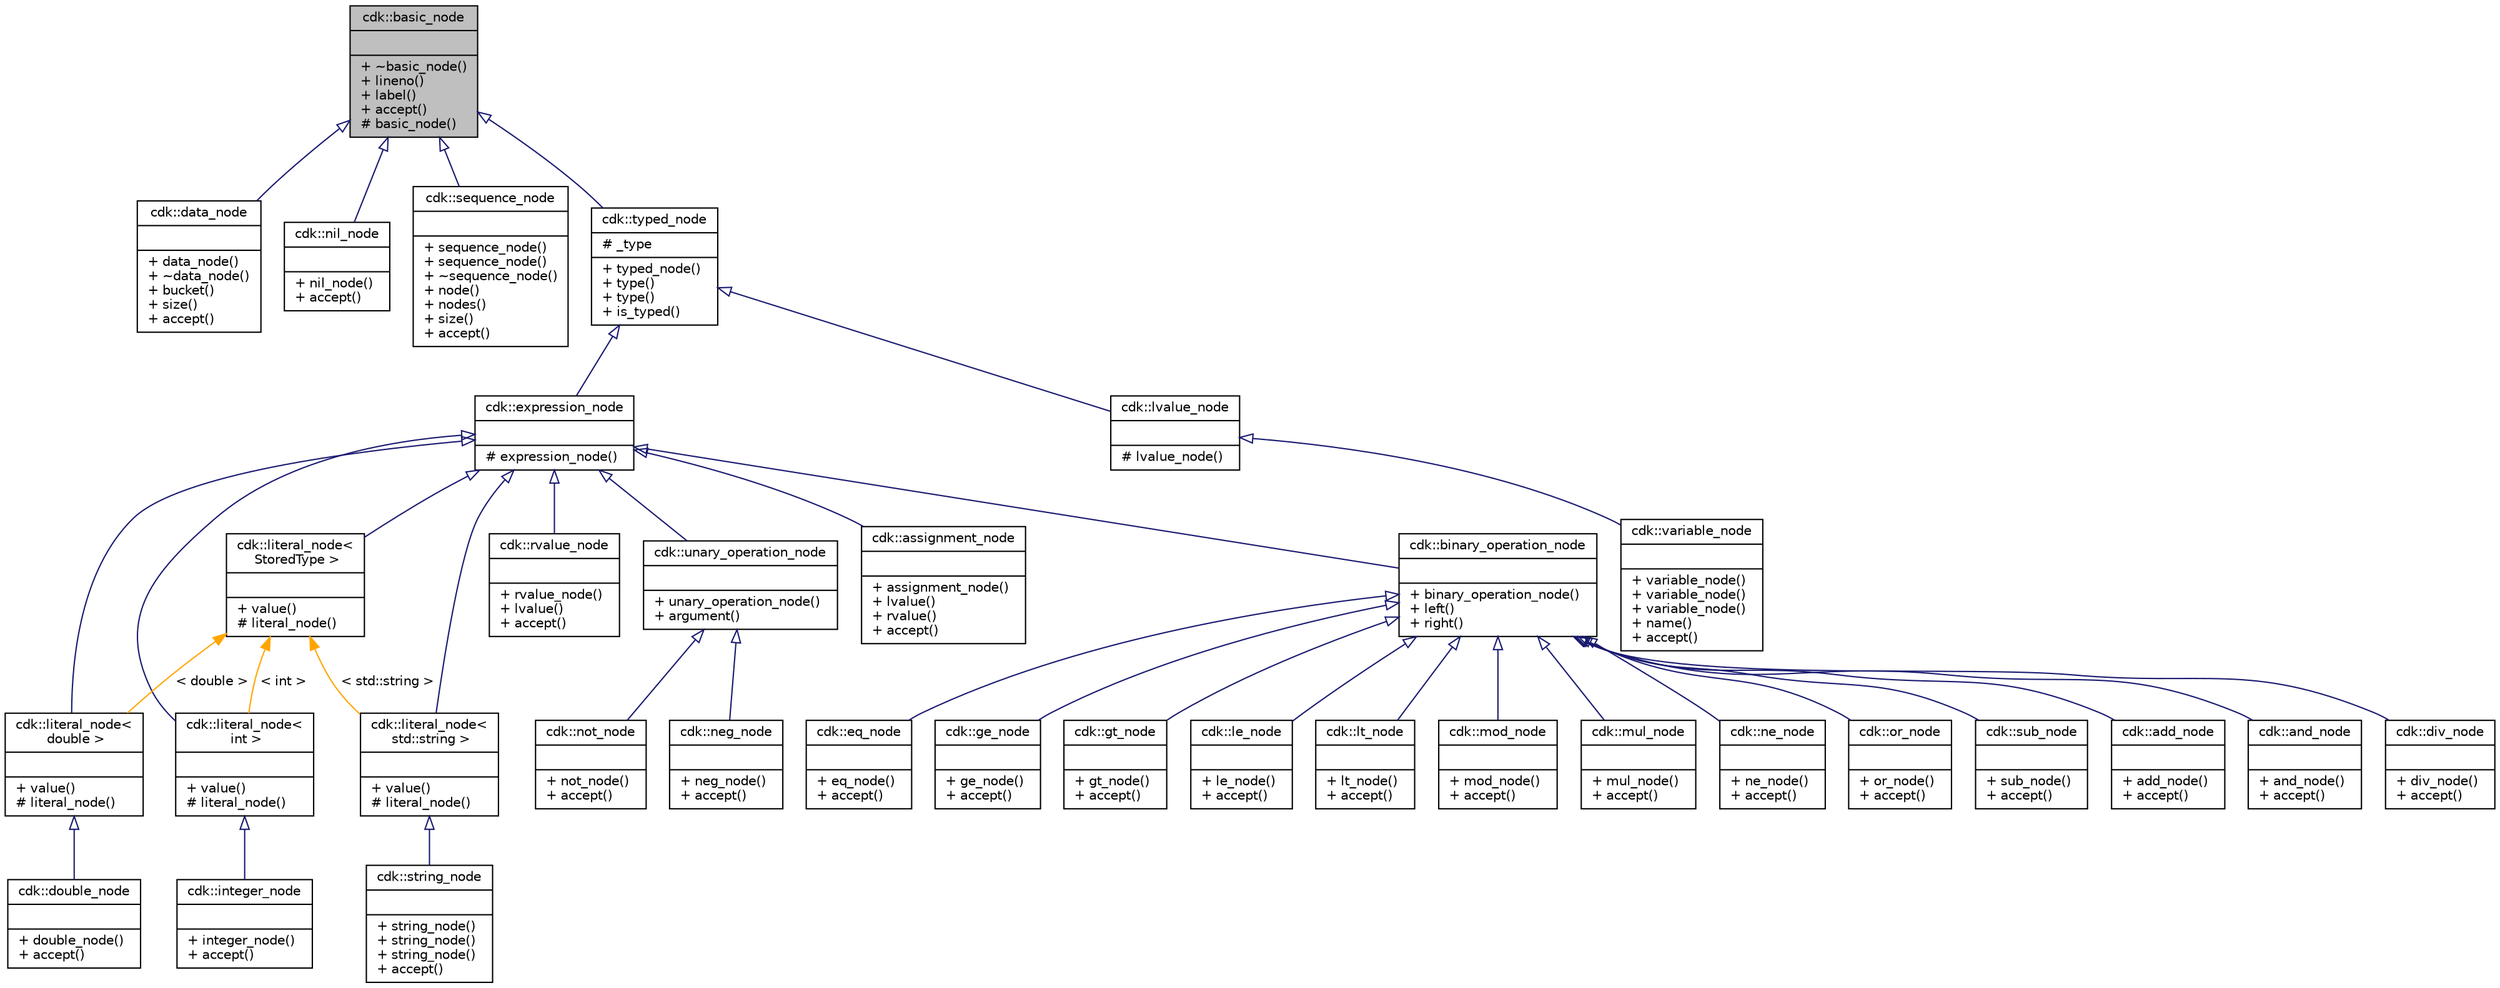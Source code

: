 digraph "cdk::basic_node"
{
 // LATEX_PDF_SIZE
  edge [fontname="Helvetica",fontsize="10",labelfontname="Helvetica",labelfontsize="10"];
  node [fontname="Helvetica",fontsize="10",shape=record];
  Node1 [label="{cdk::basic_node\n||+ ~basic_node()\l+ lineno()\l+ label()\l+ accept()\l# basic_node()\l}",height=0.2,width=0.4,color="black", fillcolor="grey75", style="filled", fontcolor="black",tooltip=" "];
  Node1 -> Node2 [dir="back",color="midnightblue",fontsize="10",style="solid",arrowtail="onormal",fontname="Helvetica"];
  Node2 [label="{cdk::data_node\n||+ data_node()\l+ ~data_node()\l+ bucket()\l+ size()\l+ accept()\l}",height=0.2,width=0.4,color="black", fillcolor="white", style="filled",URL="$classcdk_1_1data__node.html",tooltip=" "];
  Node1 -> Node3 [dir="back",color="midnightblue",fontsize="10",style="solid",arrowtail="onormal",fontname="Helvetica"];
  Node3 [label="{cdk::nil_node\n||+ nil_node()\l+ accept()\l}",height=0.2,width=0.4,color="black", fillcolor="white", style="filled",URL="$classcdk_1_1nil__node.html",tooltip=" "];
  Node1 -> Node4 [dir="back",color="midnightblue",fontsize="10",style="solid",arrowtail="onormal",fontname="Helvetica"];
  Node4 [label="{cdk::sequence_node\n||+ sequence_node()\l+ sequence_node()\l+ ~sequence_node()\l+ node()\l+ nodes()\l+ size()\l+ accept()\l}",height=0.2,width=0.4,color="black", fillcolor="white", style="filled",URL="$classcdk_1_1sequence__node.html",tooltip=" "];
  Node1 -> Node5 [dir="back",color="midnightblue",fontsize="10",style="solid",arrowtail="onormal",fontname="Helvetica"];
  Node5 [label="{cdk::typed_node\n|# _type\l|+ typed_node()\l+ type()\l+ type()\l+ is_typed()\l}",height=0.2,width=0.4,color="black", fillcolor="white", style="filled",URL="$classcdk_1_1typed__node.html",tooltip=" "];
  Node5 -> Node6 [dir="back",color="midnightblue",fontsize="10",style="solid",arrowtail="onormal",fontname="Helvetica"];
  Node6 [label="{cdk::expression_node\n||# expression_node()\l}",height=0.2,width=0.4,color="black", fillcolor="white", style="filled",URL="$classcdk_1_1expression__node.html",tooltip=" "];
  Node6 -> Node7 [dir="back",color="midnightblue",fontsize="10",style="solid",arrowtail="onormal",fontname="Helvetica"];
  Node7 [label="{cdk::assignment_node\n||+ assignment_node()\l+ lvalue()\l+ rvalue()\l+ accept()\l}",height=0.2,width=0.4,color="black", fillcolor="white", style="filled",URL="$classcdk_1_1assignment__node.html",tooltip=" "];
  Node6 -> Node8 [dir="back",color="midnightblue",fontsize="10",style="solid",arrowtail="onormal",fontname="Helvetica"];
  Node8 [label="{cdk::binary_operation_node\n||+ binary_operation_node()\l+ left()\l+ right()\l}",height=0.2,width=0.4,color="black", fillcolor="white", style="filled",URL="$classcdk_1_1binary__operation__node.html",tooltip=" "];
  Node8 -> Node9 [dir="back",color="midnightblue",fontsize="10",style="solid",arrowtail="onormal",fontname="Helvetica"];
  Node9 [label="{cdk::add_node\n||+ add_node()\l+ accept()\l}",height=0.2,width=0.4,color="black", fillcolor="white", style="filled",URL="$classcdk_1_1add__node.html",tooltip=" "];
  Node8 -> Node10 [dir="back",color="midnightblue",fontsize="10",style="solid",arrowtail="onormal",fontname="Helvetica"];
  Node10 [label="{cdk::and_node\n||+ and_node()\l+ accept()\l}",height=0.2,width=0.4,color="black", fillcolor="white", style="filled",URL="$classcdk_1_1and__node.html",tooltip=" "];
  Node8 -> Node11 [dir="back",color="midnightblue",fontsize="10",style="solid",arrowtail="onormal",fontname="Helvetica"];
  Node11 [label="{cdk::div_node\n||+ div_node()\l+ accept()\l}",height=0.2,width=0.4,color="black", fillcolor="white", style="filled",URL="$classcdk_1_1div__node.html",tooltip=" "];
  Node8 -> Node12 [dir="back",color="midnightblue",fontsize="10",style="solid",arrowtail="onormal",fontname="Helvetica"];
  Node12 [label="{cdk::eq_node\n||+ eq_node()\l+ accept()\l}",height=0.2,width=0.4,color="black", fillcolor="white", style="filled",URL="$classcdk_1_1eq__node.html",tooltip=" "];
  Node8 -> Node13 [dir="back",color="midnightblue",fontsize="10",style="solid",arrowtail="onormal",fontname="Helvetica"];
  Node13 [label="{cdk::ge_node\n||+ ge_node()\l+ accept()\l}",height=0.2,width=0.4,color="black", fillcolor="white", style="filled",URL="$classcdk_1_1ge__node.html",tooltip=" "];
  Node8 -> Node14 [dir="back",color="midnightblue",fontsize="10",style="solid",arrowtail="onormal",fontname="Helvetica"];
  Node14 [label="{cdk::gt_node\n||+ gt_node()\l+ accept()\l}",height=0.2,width=0.4,color="black", fillcolor="white", style="filled",URL="$classcdk_1_1gt__node.html",tooltip=" "];
  Node8 -> Node15 [dir="back",color="midnightblue",fontsize="10",style="solid",arrowtail="onormal",fontname="Helvetica"];
  Node15 [label="{cdk::le_node\n||+ le_node()\l+ accept()\l}",height=0.2,width=0.4,color="black", fillcolor="white", style="filled",URL="$classcdk_1_1le__node.html",tooltip=" "];
  Node8 -> Node16 [dir="back",color="midnightblue",fontsize="10",style="solid",arrowtail="onormal",fontname="Helvetica"];
  Node16 [label="{cdk::lt_node\n||+ lt_node()\l+ accept()\l}",height=0.2,width=0.4,color="black", fillcolor="white", style="filled",URL="$classcdk_1_1lt__node.html",tooltip=" "];
  Node8 -> Node17 [dir="back",color="midnightblue",fontsize="10",style="solid",arrowtail="onormal",fontname="Helvetica"];
  Node17 [label="{cdk::mod_node\n||+ mod_node()\l+ accept()\l}",height=0.2,width=0.4,color="black", fillcolor="white", style="filled",URL="$classcdk_1_1mod__node.html",tooltip=" "];
  Node8 -> Node18 [dir="back",color="midnightblue",fontsize="10",style="solid",arrowtail="onormal",fontname="Helvetica"];
  Node18 [label="{cdk::mul_node\n||+ mul_node()\l+ accept()\l}",height=0.2,width=0.4,color="black", fillcolor="white", style="filled",URL="$classcdk_1_1mul__node.html",tooltip=" "];
  Node8 -> Node19 [dir="back",color="midnightblue",fontsize="10",style="solid",arrowtail="onormal",fontname="Helvetica"];
  Node19 [label="{cdk::ne_node\n||+ ne_node()\l+ accept()\l}",height=0.2,width=0.4,color="black", fillcolor="white", style="filled",URL="$classcdk_1_1ne__node.html",tooltip=" "];
  Node8 -> Node20 [dir="back",color="midnightblue",fontsize="10",style="solid",arrowtail="onormal",fontname="Helvetica"];
  Node20 [label="{cdk::or_node\n||+ or_node()\l+ accept()\l}",height=0.2,width=0.4,color="black", fillcolor="white", style="filled",URL="$classcdk_1_1or__node.html",tooltip=" "];
  Node8 -> Node21 [dir="back",color="midnightblue",fontsize="10",style="solid",arrowtail="onormal",fontname="Helvetica"];
  Node21 [label="{cdk::sub_node\n||+ sub_node()\l+ accept()\l}",height=0.2,width=0.4,color="black", fillcolor="white", style="filled",URL="$classcdk_1_1sub__node.html",tooltip=" "];
  Node6 -> Node22 [dir="back",color="midnightblue",fontsize="10",style="solid",arrowtail="onormal",fontname="Helvetica"];
  Node22 [label="{cdk::literal_node\<\l StoredType \>\n||+ value()\l# literal_node()\l}",height=0.2,width=0.4,color="black", fillcolor="white", style="filled",URL="$classcdk_1_1literal__node.html",tooltip=" "];
  Node22 -> Node23 [dir="back",color="orange",fontsize="10",style="solid",label=" \< double \>" ,fontname="Helvetica"];
  Node23 [label="{cdk::literal_node\<\l double \>\n||+ value()\l# literal_node()\l}",height=0.2,width=0.4,color="black", fillcolor="white", style="filled",URL="$classcdk_1_1literal__node.html",tooltip=" "];
  Node23 -> Node24 [dir="back",color="midnightblue",fontsize="10",style="solid",arrowtail="onormal",fontname="Helvetica"];
  Node24 [label="{cdk::double_node\n||+ double_node()\l+ accept()\l}",height=0.2,width=0.4,color="black", fillcolor="white", style="filled",URL="$classcdk_1_1double__node.html",tooltip=" "];
  Node22 -> Node25 [dir="back",color="orange",fontsize="10",style="solid",label=" \< std::string \>" ,fontname="Helvetica"];
  Node25 [label="{cdk::literal_node\<\l std::string \>\n||+ value()\l# literal_node()\l}",height=0.2,width=0.4,color="black", fillcolor="white", style="filled",URL="$classcdk_1_1literal__node.html",tooltip=" "];
  Node25 -> Node26 [dir="back",color="midnightblue",fontsize="10",style="solid",arrowtail="onormal",fontname="Helvetica"];
  Node26 [label="{cdk::string_node\n||+ string_node()\l+ string_node()\l+ string_node()\l+ accept()\l}",height=0.2,width=0.4,color="black", fillcolor="white", style="filled",URL="$classcdk_1_1string__node.html",tooltip=" "];
  Node22 -> Node27 [dir="back",color="orange",fontsize="10",style="solid",label=" \< int \>" ,fontname="Helvetica"];
  Node27 [label="{cdk::literal_node\<\l int \>\n||+ value()\l# literal_node()\l}",height=0.2,width=0.4,color="black", fillcolor="white", style="filled",URL="$classcdk_1_1literal__node.html",tooltip=" "];
  Node27 -> Node28 [dir="back",color="midnightblue",fontsize="10",style="solid",arrowtail="onormal",fontname="Helvetica"];
  Node28 [label="{cdk::integer_node\n||+ integer_node()\l+ accept()\l}",height=0.2,width=0.4,color="black", fillcolor="white", style="filled",URL="$classcdk_1_1integer__node.html",tooltip=" "];
  Node6 -> Node29 [dir="back",color="midnightblue",fontsize="10",style="solid",arrowtail="onormal",fontname="Helvetica"];
  Node29 [label="{cdk::rvalue_node\n||+ rvalue_node()\l+ lvalue()\l+ accept()\l}",height=0.2,width=0.4,color="black", fillcolor="white", style="filled",URL="$classcdk_1_1rvalue__node.html",tooltip=" "];
  Node6 -> Node30 [dir="back",color="midnightblue",fontsize="10",style="solid",arrowtail="onormal",fontname="Helvetica"];
  Node30 [label="{cdk::unary_operation_node\n||+ unary_operation_node()\l+ argument()\l}",height=0.2,width=0.4,color="black", fillcolor="white", style="filled",URL="$classcdk_1_1unary__operation__node.html",tooltip=" "];
  Node30 -> Node31 [dir="back",color="midnightblue",fontsize="10",style="solid",arrowtail="onormal",fontname="Helvetica"];
  Node31 [label="{cdk::neg_node\n||+ neg_node()\l+ accept()\l}",height=0.2,width=0.4,color="black", fillcolor="white", style="filled",URL="$classcdk_1_1neg__node.html",tooltip=" "];
  Node30 -> Node32 [dir="back",color="midnightblue",fontsize="10",style="solid",arrowtail="onormal",fontname="Helvetica"];
  Node32 [label="{cdk::not_node\n||+ not_node()\l+ accept()\l}",height=0.2,width=0.4,color="black", fillcolor="white", style="filled",URL="$classcdk_1_1not__node.html",tooltip=" "];
  Node6 -> Node23 [dir="back",color="midnightblue",fontsize="10",style="solid",arrowtail="onormal",fontname="Helvetica"];
  Node6 -> Node27 [dir="back",color="midnightblue",fontsize="10",style="solid",arrowtail="onormal",fontname="Helvetica"];
  Node6 -> Node25 [dir="back",color="midnightblue",fontsize="10",style="solid",arrowtail="onormal",fontname="Helvetica"];
  Node5 -> Node33 [dir="back",color="midnightblue",fontsize="10",style="solid",arrowtail="onormal",fontname="Helvetica"];
  Node33 [label="{cdk::lvalue_node\n||# lvalue_node()\l}",height=0.2,width=0.4,color="black", fillcolor="white", style="filled",URL="$classcdk_1_1lvalue__node.html",tooltip=" "];
  Node33 -> Node34 [dir="back",color="midnightblue",fontsize="10",style="solid",arrowtail="onormal",fontname="Helvetica"];
  Node34 [label="{cdk::variable_node\n||+ variable_node()\l+ variable_node()\l+ variable_node()\l+ name()\l+ accept()\l}",height=0.2,width=0.4,color="black", fillcolor="white", style="filled",URL="$classcdk_1_1variable__node.html",tooltip=" "];
}
